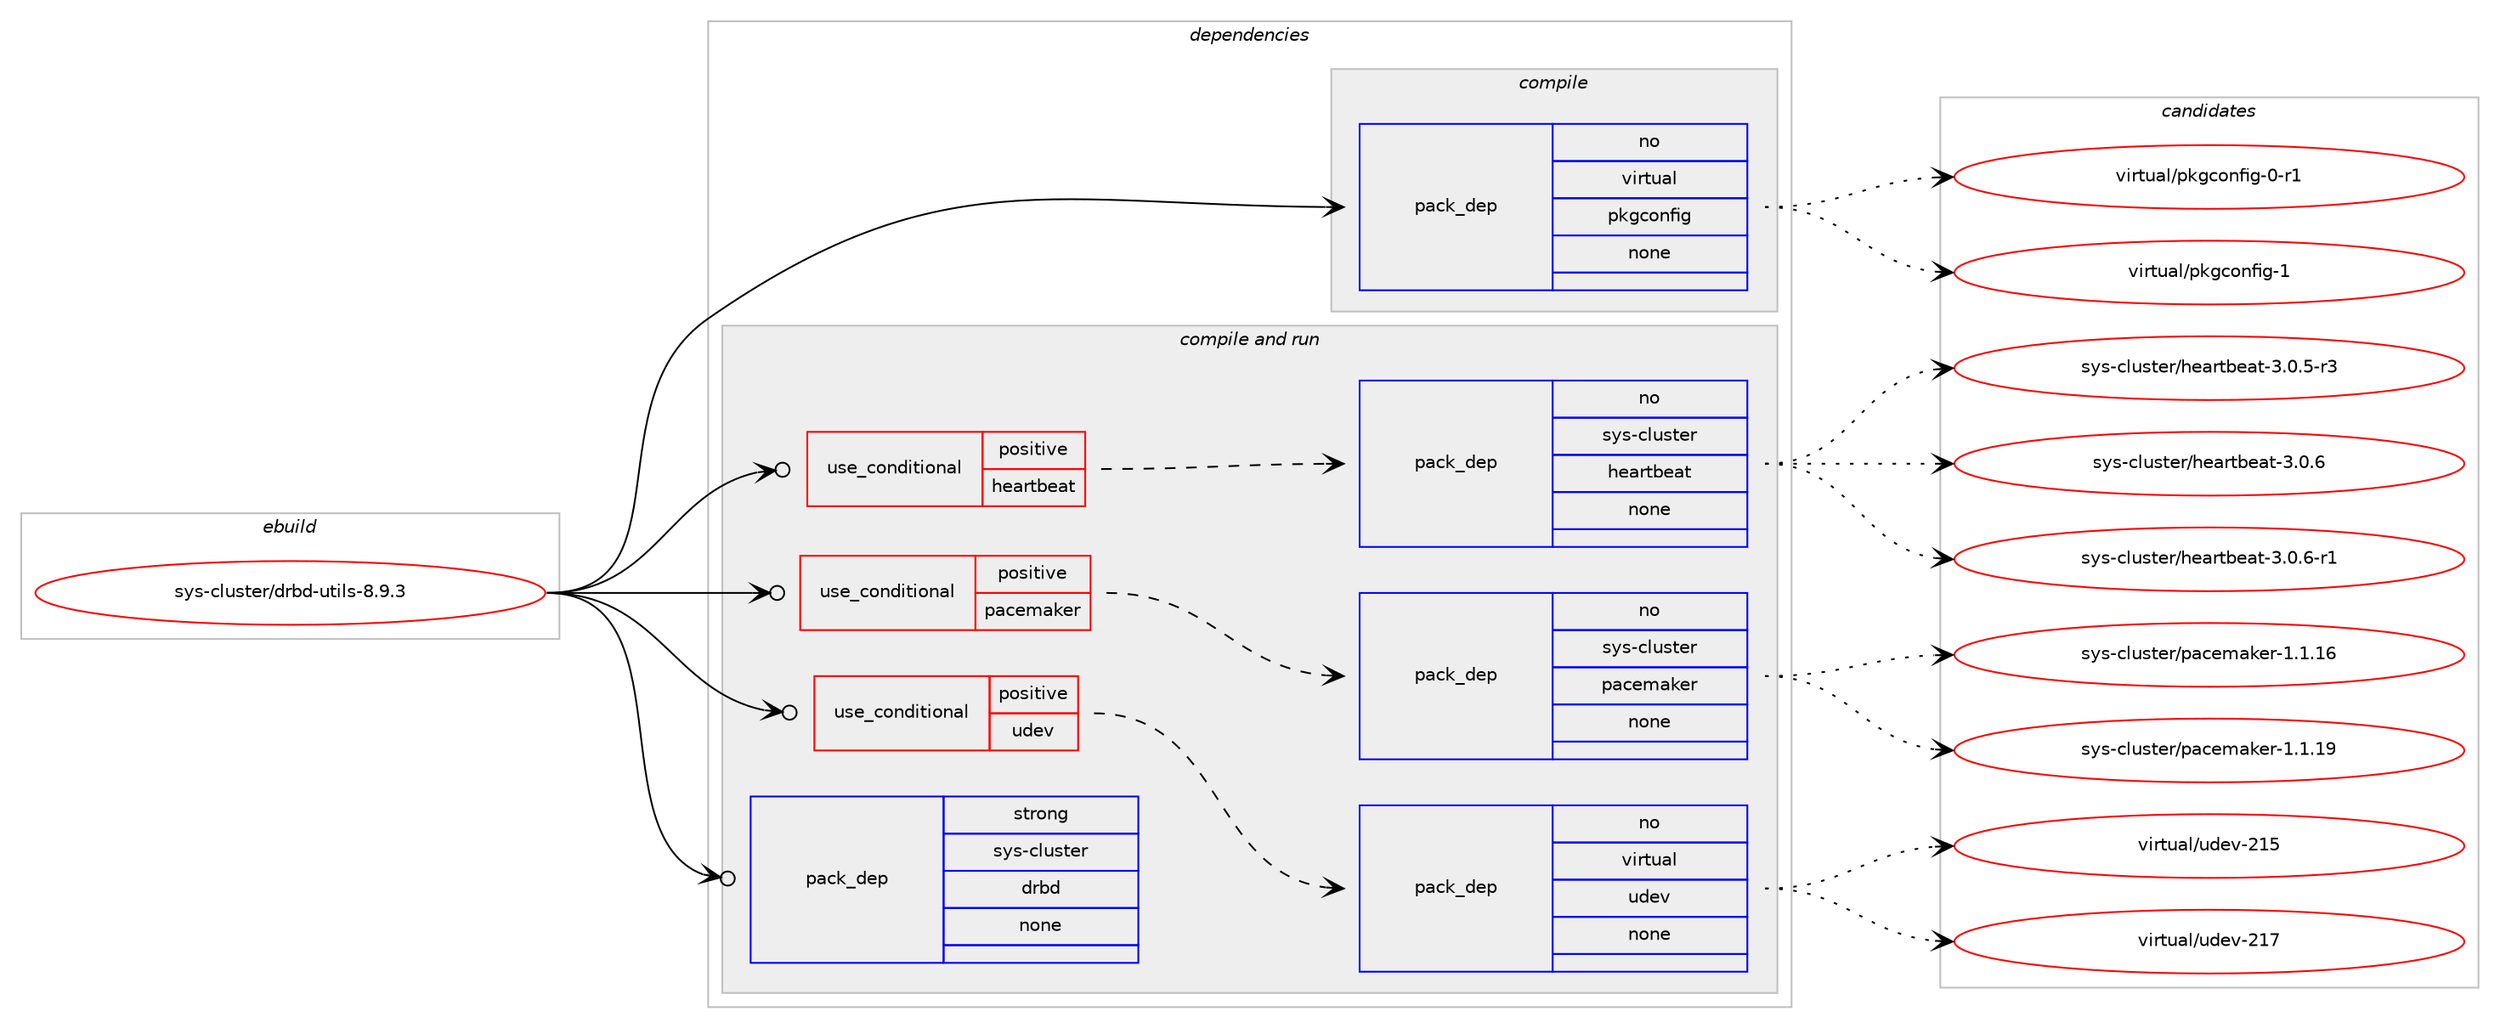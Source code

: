 digraph prolog {

# *************
# Graph options
# *************

newrank=true;
concentrate=true;
compound=true;
graph [rankdir=LR,fontname=Helvetica,fontsize=10,ranksep=1.5];#, ranksep=2.5, nodesep=0.2];
edge  [arrowhead=vee];
node  [fontname=Helvetica,fontsize=10];

# **********
# The ebuild
# **********

subgraph cluster_leftcol {
color=gray;
rank=same;
label=<<i>ebuild</i>>;
id [label="sys-cluster/drbd-utils-8.9.3", color=red, width=4, href="../sys-cluster/drbd-utils-8.9.3.svg"];
}

# ****************
# The dependencies
# ****************

subgraph cluster_midcol {
color=gray;
label=<<i>dependencies</i>>;
subgraph cluster_compile {
fillcolor="#eeeeee";
style=filled;
label=<<i>compile</i>>;
subgraph pack1235109 {
dependency1721947 [label=<<TABLE BORDER="0" CELLBORDER="1" CELLSPACING="0" CELLPADDING="4" WIDTH="220"><TR><TD ROWSPAN="6" CELLPADDING="30">pack_dep</TD></TR><TR><TD WIDTH="110">no</TD></TR><TR><TD>virtual</TD></TR><TR><TD>pkgconfig</TD></TR><TR><TD>none</TD></TR><TR><TD></TD></TR></TABLE>>, shape=none, color=blue];
}
id:e -> dependency1721947:w [weight=20,style="solid",arrowhead="vee"];
}
subgraph cluster_compileandrun {
fillcolor="#eeeeee";
style=filled;
label=<<i>compile and run</i>>;
subgraph cond458617 {
dependency1721948 [label=<<TABLE BORDER="0" CELLBORDER="1" CELLSPACING="0" CELLPADDING="4"><TR><TD ROWSPAN="3" CELLPADDING="10">use_conditional</TD></TR><TR><TD>positive</TD></TR><TR><TD>heartbeat</TD></TR></TABLE>>, shape=none, color=red];
subgraph pack1235110 {
dependency1721949 [label=<<TABLE BORDER="0" CELLBORDER="1" CELLSPACING="0" CELLPADDING="4" WIDTH="220"><TR><TD ROWSPAN="6" CELLPADDING="30">pack_dep</TD></TR><TR><TD WIDTH="110">no</TD></TR><TR><TD>sys-cluster</TD></TR><TR><TD>heartbeat</TD></TR><TR><TD>none</TD></TR><TR><TD></TD></TR></TABLE>>, shape=none, color=blue];
}
dependency1721948:e -> dependency1721949:w [weight=20,style="dashed",arrowhead="vee"];
}
id:e -> dependency1721948:w [weight=20,style="solid",arrowhead="odotvee"];
subgraph cond458618 {
dependency1721950 [label=<<TABLE BORDER="0" CELLBORDER="1" CELLSPACING="0" CELLPADDING="4"><TR><TD ROWSPAN="3" CELLPADDING="10">use_conditional</TD></TR><TR><TD>positive</TD></TR><TR><TD>pacemaker</TD></TR></TABLE>>, shape=none, color=red];
subgraph pack1235111 {
dependency1721951 [label=<<TABLE BORDER="0" CELLBORDER="1" CELLSPACING="0" CELLPADDING="4" WIDTH="220"><TR><TD ROWSPAN="6" CELLPADDING="30">pack_dep</TD></TR><TR><TD WIDTH="110">no</TD></TR><TR><TD>sys-cluster</TD></TR><TR><TD>pacemaker</TD></TR><TR><TD>none</TD></TR><TR><TD></TD></TR></TABLE>>, shape=none, color=blue];
}
dependency1721950:e -> dependency1721951:w [weight=20,style="dashed",arrowhead="vee"];
}
id:e -> dependency1721950:w [weight=20,style="solid",arrowhead="odotvee"];
subgraph cond458619 {
dependency1721952 [label=<<TABLE BORDER="0" CELLBORDER="1" CELLSPACING="0" CELLPADDING="4"><TR><TD ROWSPAN="3" CELLPADDING="10">use_conditional</TD></TR><TR><TD>positive</TD></TR><TR><TD>udev</TD></TR></TABLE>>, shape=none, color=red];
subgraph pack1235112 {
dependency1721953 [label=<<TABLE BORDER="0" CELLBORDER="1" CELLSPACING="0" CELLPADDING="4" WIDTH="220"><TR><TD ROWSPAN="6" CELLPADDING="30">pack_dep</TD></TR><TR><TD WIDTH="110">no</TD></TR><TR><TD>virtual</TD></TR><TR><TD>udev</TD></TR><TR><TD>none</TD></TR><TR><TD></TD></TR></TABLE>>, shape=none, color=blue];
}
dependency1721952:e -> dependency1721953:w [weight=20,style="dashed",arrowhead="vee"];
}
id:e -> dependency1721952:w [weight=20,style="solid",arrowhead="odotvee"];
subgraph pack1235113 {
dependency1721954 [label=<<TABLE BORDER="0" CELLBORDER="1" CELLSPACING="0" CELLPADDING="4" WIDTH="220"><TR><TD ROWSPAN="6" CELLPADDING="30">pack_dep</TD></TR><TR><TD WIDTH="110">strong</TD></TR><TR><TD>sys-cluster</TD></TR><TR><TD>drbd</TD></TR><TR><TD>none</TD></TR><TR><TD></TD></TR></TABLE>>, shape=none, color=blue];
}
id:e -> dependency1721954:w [weight=20,style="solid",arrowhead="odotvee"];
}
subgraph cluster_run {
fillcolor="#eeeeee";
style=filled;
label=<<i>run</i>>;
}
}

# **************
# The candidates
# **************

subgraph cluster_choices {
rank=same;
color=gray;
label=<<i>candidates</i>>;

subgraph choice1235109 {
color=black;
nodesep=1;
choice11810511411611797108471121071039911111010210510345484511449 [label="virtual/pkgconfig-0-r1", color=red, width=4,href="../virtual/pkgconfig-0-r1.svg"];
choice1181051141161179710847112107103991111101021051034549 [label="virtual/pkgconfig-1", color=red, width=4,href="../virtual/pkgconfig-1.svg"];
dependency1721947:e -> choice11810511411611797108471121071039911111010210510345484511449:w [style=dotted,weight="100"];
dependency1721947:e -> choice1181051141161179710847112107103991111101021051034549:w [style=dotted,weight="100"];
}
subgraph choice1235110 {
color=black;
nodesep=1;
choice1151211154599108117115116101114471041019711411698101971164551464846534511451 [label="sys-cluster/heartbeat-3.0.5-r3", color=red, width=4,href="../sys-cluster/heartbeat-3.0.5-r3.svg"];
choice115121115459910811711511610111447104101971141169810197116455146484654 [label="sys-cluster/heartbeat-3.0.6", color=red, width=4,href="../sys-cluster/heartbeat-3.0.6.svg"];
choice1151211154599108117115116101114471041019711411698101971164551464846544511449 [label="sys-cluster/heartbeat-3.0.6-r1", color=red, width=4,href="../sys-cluster/heartbeat-3.0.6-r1.svg"];
dependency1721949:e -> choice1151211154599108117115116101114471041019711411698101971164551464846534511451:w [style=dotted,weight="100"];
dependency1721949:e -> choice115121115459910811711511610111447104101971141169810197116455146484654:w [style=dotted,weight="100"];
dependency1721949:e -> choice1151211154599108117115116101114471041019711411698101971164551464846544511449:w [style=dotted,weight="100"];
}
subgraph choice1235111 {
color=black;
nodesep=1;
choice11512111545991081171151161011144711297991011099710710111445494649464954 [label="sys-cluster/pacemaker-1.1.16", color=red, width=4,href="../sys-cluster/pacemaker-1.1.16.svg"];
choice11512111545991081171151161011144711297991011099710710111445494649464957 [label="sys-cluster/pacemaker-1.1.19", color=red, width=4,href="../sys-cluster/pacemaker-1.1.19.svg"];
dependency1721951:e -> choice11512111545991081171151161011144711297991011099710710111445494649464954:w [style=dotted,weight="100"];
dependency1721951:e -> choice11512111545991081171151161011144711297991011099710710111445494649464957:w [style=dotted,weight="100"];
}
subgraph choice1235112 {
color=black;
nodesep=1;
choice118105114116117971084711710010111845504953 [label="virtual/udev-215", color=red, width=4,href="../virtual/udev-215.svg"];
choice118105114116117971084711710010111845504955 [label="virtual/udev-217", color=red, width=4,href="../virtual/udev-217.svg"];
dependency1721953:e -> choice118105114116117971084711710010111845504953:w [style=dotted,weight="100"];
dependency1721953:e -> choice118105114116117971084711710010111845504955:w [style=dotted,weight="100"];
}
subgraph choice1235113 {
color=black;
nodesep=1;
}
}

}
